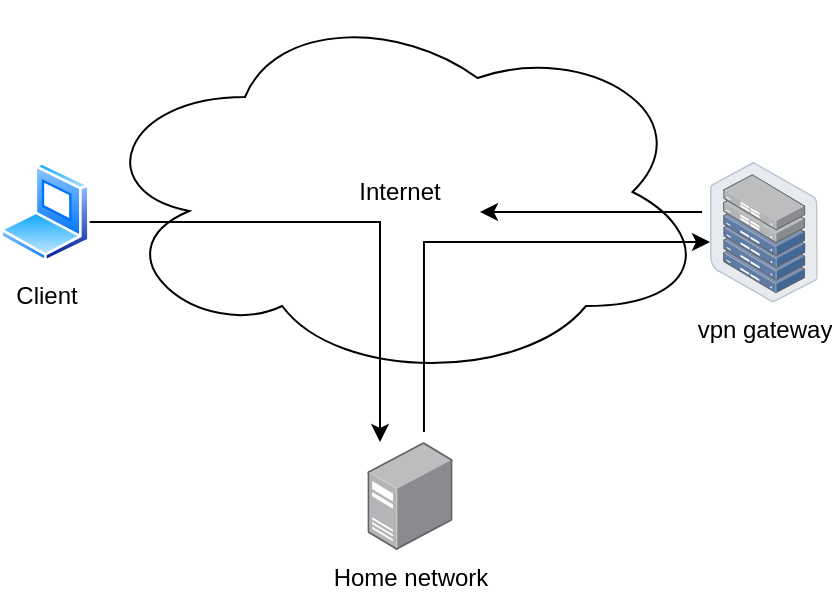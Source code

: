 <mxfile version="16.6.3" type="github">
  <diagram id="aNHu1ySQU43lHUJdWZu7" name="Page-1">
    <mxGraphModel dx="1400" dy="747" grid="1" gridSize="10" guides="1" tooltips="1" connect="1" arrows="1" fold="1" page="1" pageScale="1" pageWidth="850" pageHeight="1100" math="0" shadow="0">
      <root>
        <mxCell id="0" />
        <mxCell id="1" parent="0" />
        <mxCell id="8ExyoGv-klVvdCd_kYWT-1" value="Internet" style="ellipse;shape=cloud;whiteSpace=wrap;html=1;" vertex="1" parent="1">
          <mxGeometry x="295" y="180" width="310" height="190" as="geometry" />
        </mxCell>
        <mxCell id="8ExyoGv-klVvdCd_kYWT-10" style="edgeStyle=orthogonalEdgeStyle;rounded=0;orthogonalLoop=1;jettySize=auto;html=1;" edge="1" parent="1" source="8ExyoGv-klVvdCd_kYWT-2" target="8ExyoGv-klVvdCd_kYWT-4">
          <mxGeometry relative="1" as="geometry">
            <Array as="points">
              <mxPoint x="440" y="290" />
            </Array>
          </mxGeometry>
        </mxCell>
        <mxCell id="8ExyoGv-klVvdCd_kYWT-2" value="&lt;div&gt;Client&lt;/div&gt;" style="aspect=fixed;perimeter=ellipsePerimeter;html=1;align=center;shadow=0;dashed=0;spacingTop=3;image;image=img/lib/active_directory/laptop_client.svg;" vertex="1" parent="1">
          <mxGeometry x="250" y="260" width="45" height="50" as="geometry" />
        </mxCell>
        <mxCell id="8ExyoGv-klVvdCd_kYWT-4" value="Home network" style="points=[];aspect=fixed;html=1;align=center;shadow=0;dashed=0;image;image=img/lib/allied_telesis/computer_and_terminals/Server_Desktop.svg;" vertex="1" parent="1">
          <mxGeometry x="433.7" y="400" width="42.6" height="54" as="geometry" />
        </mxCell>
        <mxCell id="8ExyoGv-klVvdCd_kYWT-6" value="vpn gateway" style="points=[];aspect=fixed;html=1;align=center;shadow=0;dashed=0;image;image=img/lib/allied_telesis/storage/Datacenter_Server_Half_Rack_ToR.svg;" vertex="1" parent="1">
          <mxGeometry x="605" y="260" width="53.87" height="70" as="geometry" />
        </mxCell>
        <mxCell id="8ExyoGv-klVvdCd_kYWT-18" value="" style="edgeStyle=elbowEdgeStyle;elbow=vertical;endArrow=classic;html=1;rounded=0;exitX=0.664;exitY=-0.093;exitDx=0;exitDy=0;exitPerimeter=0;" edge="1" parent="1" source="8ExyoGv-klVvdCd_kYWT-4" target="8ExyoGv-klVvdCd_kYWT-6">
          <mxGeometry width="50" height="50" relative="1" as="geometry">
            <mxPoint x="430" y="440" as="sourcePoint" />
            <mxPoint x="580" y="300" as="targetPoint" />
            <Array as="points">
              <mxPoint x="500" y="300" />
            </Array>
          </mxGeometry>
        </mxCell>
        <mxCell id="8ExyoGv-klVvdCd_kYWT-19" value="" style="edgeStyle=segmentEdgeStyle;endArrow=classic;html=1;rounded=0;exitX=-0.074;exitY=0.357;exitDx=0;exitDy=0;exitPerimeter=0;" edge="1" parent="1" source="8ExyoGv-klVvdCd_kYWT-6">
          <mxGeometry width="50" height="50" relative="1" as="geometry">
            <mxPoint x="430" y="440" as="sourcePoint" />
            <mxPoint x="490" y="285" as="targetPoint" />
          </mxGeometry>
        </mxCell>
      </root>
    </mxGraphModel>
  </diagram>
</mxfile>
